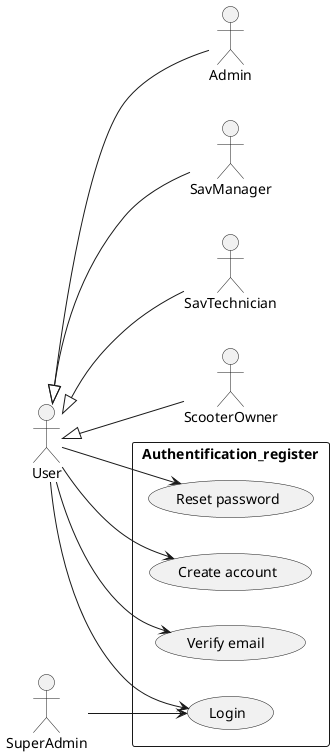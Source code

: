 @startuml auth_register_use_case
left to right direction
skinparam packageStyle rect
skinparam shadowing false

actor User as u 
actor SuperAdmin as sa
actor Admin as a
actor SavManager as sm
actor SavTechnician as st
actor ScooterOwner as so


u <|-- a
u <|-- sm
u <|-- st
u <|-- so
package Authentification_register  {
( Login ) as lgn
( Create account ) as ca
( Verify email  ) as ve
( Reset password ) as rp
}

left to right direction

sa --> lgn
u --> ca
u --> lgn
u --> ve
u --> rp

@enduml